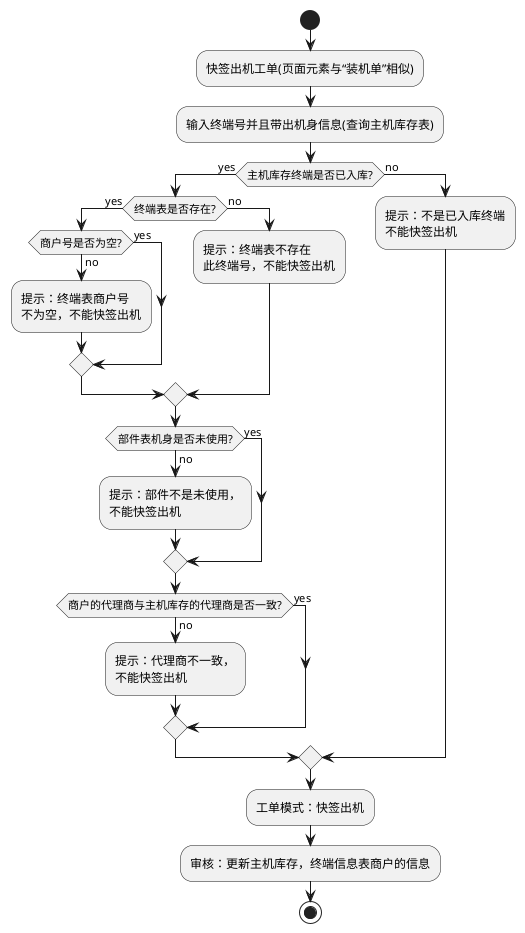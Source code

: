 @startuml

/'"1. 增加一个功能“快签出机”
  2. 页面元素与“装机单”相似，但是只能输入终端号并且带出机身信息（查询主机库存表）
  3. 提交之后判断：
  a. 该终端的主机库存信息=“已入库”状态
  b. 终端表中是否存在此终端号并商户号为空
  c. 部件表中检查机身=未使用
  d. 商户的代理商与主机库存的代理商一致
  满足以上条件认为是DM系统快签的主机，允许装机
    审核时不用新增数据（主机库存，终端信息表，密钥表），只需要补全商户的信息即可（更新 主机库存，终端信息表）。
    后面的流程与装机流程一样
  "

'/

start
:快签出机工单(页面元素与“装机单”相似);
:输入终端号并且带出机身信息(查询主机库存表);
if (主机库存终端是否已入库?) then (yes)
    if (终端表是否存在?) then (yes)
        if (商户号是否为空?) then (yes)
        else (no)
        :提示：终端表商户号
        不为空，不能快签出机;
        endif
    else (no)
    :提示：终端表不存在
    此终端号，不能快签出机;
    endif
    if (部件表机身是否未使用?) then (yes)
    else (no)
    :提示：部件不是未使用，
    不能快签出机;
    endif
    if (商户的代理商与主机库存的代理商是否一致?) then (yes)
    else (no)
    :提示：代理商不一致，
    不能快签出机;
    endif
else (no)
    :提示：不是已入库终端
    不能快签出机;
endif
:工单模式：快签出机;
:审核：更新主机库存，终端信息表商户的信息;
stop
@enduml